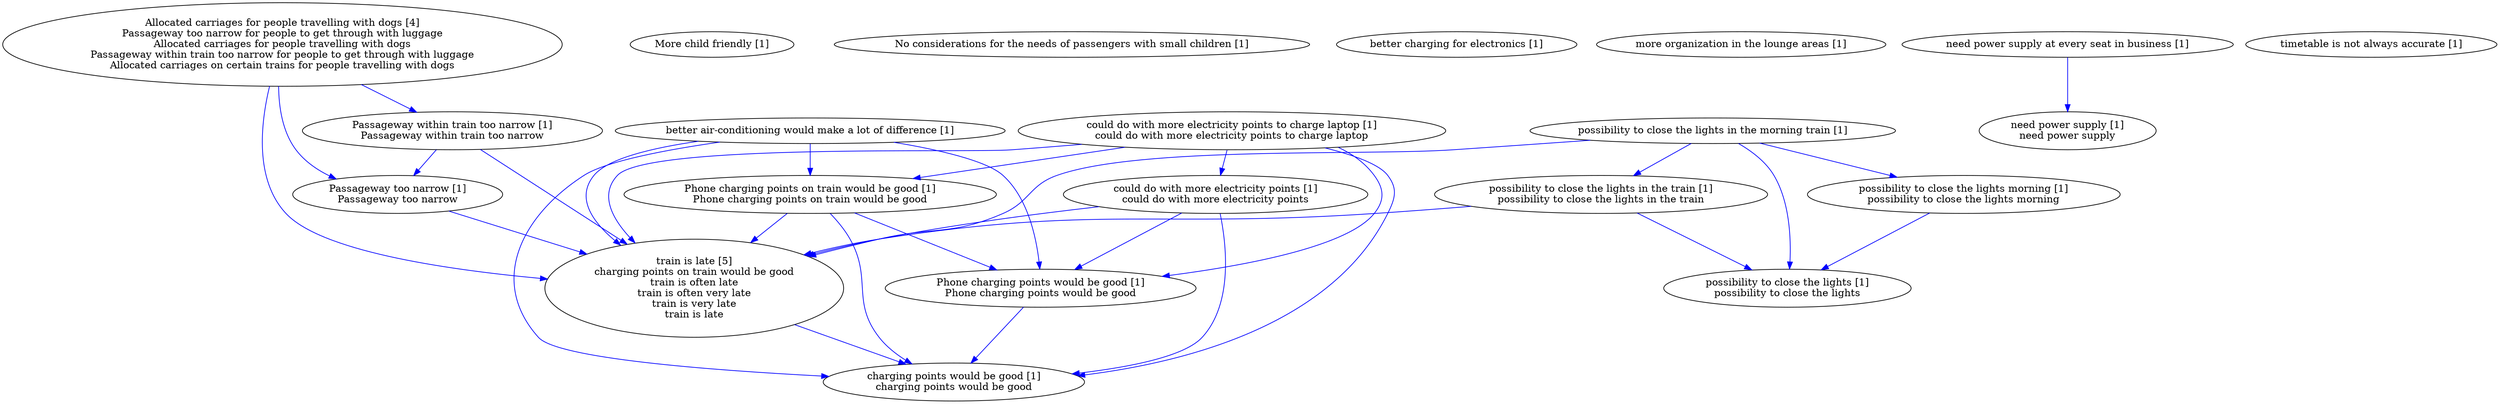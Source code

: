 digraph collapsedGraph {
"Allocated carriages for people travelling with dogs [4]\nPassageway too narrow for people to get through with luggage\nAllocated carriages for people travelling with dogs\nPassageway within train too narrow for people to get through with luggage\nAllocated carriages on certain trains for people travelling with dogs""train is late [5]\ncharging points on train would be good\ntrain is often late\ntrain is often very late\ntrain is very late\ntrain is late""More child friendly [1]""No considerations for the needs of passengers with small children [1]""Passageway too narrow [1]\nPassageway too narrow""Passageway within train too narrow [1]\nPassageway within train too narrow""Phone charging points on train would be good [1]\nPhone charging points on train would be good""Phone charging points would be good [1]\nPhone charging points would be good""charging points would be good [1]\ncharging points would be good""better air-conditioning would make a lot of difference [1]""better charging for electronics [1]""could do with more electricity points to charge laptop [1]\ncould do with more electricity points to charge laptop""could do with more electricity points [1]\ncould do with more electricity points""more organization in the lounge areas [1]""need power supply at every seat in business [1]""need power supply [1]\nneed power supply""possibility to close the lights in the morning train [1]""possibility to close the lights in the train [1]\npossibility to close the lights in the train""possibility to close the lights [1]\npossibility to close the lights""possibility to close the lights morning [1]\npossibility to close the lights morning""timetable is not always accurate [1]""Allocated carriages for people travelling with dogs [4]\nPassageway too narrow for people to get through with luggage\nAllocated carriages for people travelling with dogs\nPassageway within train too narrow for people to get through with luggage\nAllocated carriages on certain trains for people travelling with dogs" -> "Passageway too narrow [1]\nPassageway too narrow" [color=blue]
"Allocated carriages for people travelling with dogs [4]\nPassageway too narrow for people to get through with luggage\nAllocated carriages for people travelling with dogs\nPassageway within train too narrow for people to get through with luggage\nAllocated carriages on certain trains for people travelling with dogs" -> "Passageway within train too narrow [1]\nPassageway within train too narrow" [color=blue]
"Passageway within train too narrow [1]\nPassageway within train too narrow" -> "Passageway too narrow [1]\nPassageway too narrow" [color=blue]
"Phone charging points on train would be good [1]\nPhone charging points on train would be good" -> "Phone charging points would be good [1]\nPhone charging points would be good" [color=blue]
"Phone charging points would be good [1]\nPhone charging points would be good" -> "charging points would be good [1]\ncharging points would be good" [color=blue]
"train is late [5]\ncharging points on train would be good\ntrain is often late\ntrain is often very late\ntrain is very late\ntrain is late" -> "charging points would be good [1]\ncharging points would be good" [color=blue]
"Phone charging points on train would be good [1]\nPhone charging points on train would be good" -> "charging points would be good [1]\ncharging points would be good" [color=blue]
"Allocated carriages for people travelling with dogs [4]\nPassageway too narrow for people to get through with luggage\nAllocated carriages for people travelling with dogs\nPassageway within train too narrow for people to get through with luggage\nAllocated carriages on certain trains for people travelling with dogs" -> "train is late [5]\ncharging points on train would be good\ntrain is often late\ntrain is often very late\ntrain is very late\ntrain is late" [color=blue]
"better air-conditioning would make a lot of difference [1]" -> "Phone charging points on train would be good [1]\nPhone charging points on train would be good" [color=blue]
"better air-conditioning would make a lot of difference [1]" -> "Phone charging points would be good [1]\nPhone charging points would be good" [color=blue]
"better air-conditioning would make a lot of difference [1]" -> "charging points would be good [1]\ncharging points would be good" [color=blue]
"could do with more electricity points to charge laptop [1]\ncould do with more electricity points to charge laptop" -> "could do with more electricity points [1]\ncould do with more electricity points" [color=blue]
"could do with more electricity points to charge laptop [1]\ncould do with more electricity points to charge laptop" -> "Phone charging points on train would be good [1]\nPhone charging points on train would be good" [color=blue]
"could do with more electricity points to charge laptop [1]\ncould do with more electricity points to charge laptop" -> "Phone charging points would be good [1]\nPhone charging points would be good" [color=blue]
"could do with more electricity points to charge laptop [1]\ncould do with more electricity points to charge laptop" -> "charging points would be good [1]\ncharging points would be good" [color=blue]
"could do with more electricity points to charge laptop [1]\ncould do with more electricity points to charge laptop" -> "train is late [5]\ncharging points on train would be good\ntrain is often late\ntrain is often very late\ntrain is very late\ntrain is late" [color=blue]
"could do with more electricity points [1]\ncould do with more electricity points" -> "Phone charging points would be good [1]\nPhone charging points would be good" [color=blue]
"could do with more electricity points [1]\ncould do with more electricity points" -> "charging points would be good [1]\ncharging points would be good" [color=blue]
"could do with more electricity points [1]\ncould do with more electricity points" -> "train is late [5]\ncharging points on train would be good\ntrain is often late\ntrain is often very late\ntrain is very late\ntrain is late" [color=blue]
"need power supply at every seat in business [1]" -> "need power supply [1]\nneed power supply" [color=blue]
"possibility to close the lights in the morning train [1]" -> "possibility to close the lights in the train [1]\npossibility to close the lights in the train" [color=blue]
"possibility to close the lights in the train [1]\npossibility to close the lights in the train" -> "possibility to close the lights [1]\npossibility to close the lights" [color=blue]
"possibility to close the lights in the morning train [1]" -> "possibility to close the lights morning [1]\npossibility to close the lights morning" [color=blue]
"possibility to close the lights morning [1]\npossibility to close the lights morning" -> "possibility to close the lights [1]\npossibility to close the lights" [color=blue]
"possibility to close the lights in the morning train [1]" -> "possibility to close the lights [1]\npossibility to close the lights" [color=blue]
"Passageway too narrow [1]\nPassageway too narrow" -> "train is late [5]\ncharging points on train would be good\ntrain is often late\ntrain is often very late\ntrain is very late\ntrain is late" [color=blue]
"Passageway within train too narrow [1]\nPassageway within train too narrow" -> "train is late [5]\ncharging points on train would be good\ntrain is often late\ntrain is often very late\ntrain is very late\ntrain is late" [color=blue]
"Phone charging points on train would be good [1]\nPhone charging points on train would be good" -> "train is late [5]\ncharging points on train would be good\ntrain is often late\ntrain is often very late\ntrain is very late\ntrain is late" [color=blue]
"better air-conditioning would make a lot of difference [1]" -> "train is late [5]\ncharging points on train would be good\ntrain is often late\ntrain is often very late\ntrain is very late\ntrain is late" [color=blue]
"possibility to close the lights in the morning train [1]" -> "train is late [5]\ncharging points on train would be good\ntrain is often late\ntrain is often very late\ntrain is very late\ntrain is late" [color=blue]
"possibility to close the lights in the train [1]\npossibility to close the lights in the train" -> "train is late [5]\ncharging points on train would be good\ntrain is often late\ntrain is often very late\ntrain is very late\ntrain is late" [color=blue]
}